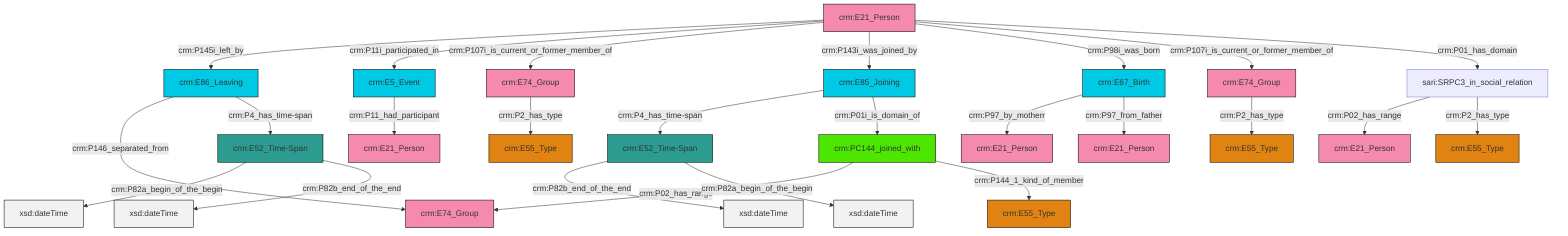 graph TD
classDef Literal fill:#f2f2f2,stroke:#000000;
classDef CRM_Entity fill:#FFFFFF,stroke:#000000;
classDef Temporal_Entity fill:#00C9E6, stroke:#000000;
classDef Type fill:#E18312, stroke:#000000;
classDef Time-Span fill:#2C9C91, stroke:#000000;
classDef Appellation fill:#FFEB7F, stroke:#000000;
classDef Place fill:#008836, stroke:#000000;
classDef Persistent_Item fill:#B266B2, stroke:#000000;
classDef Conceptual_Object fill:#FFD700, stroke:#000000;
classDef Physical_Thing fill:#D2B48C, stroke:#000000;
classDef Actor fill:#f58aad, stroke:#000000;
classDef PC_Classes fill:#4ce600, stroke:#000000;
classDef Multi fill:#cccccc,stroke:#000000;

0["crm:E86_Leaving"]:::Temporal_Entity -->|crm:P146_separated_from| 2["crm:E74_Group"]:::Actor
5["crm:E74_Group"]:::Actor -->|crm:P2_has_type| 6["crm:E55_Type"]:::Type
7["crm:PC144_joined_with"]:::PC_Classes -->|crm:P02_has_range| 2["crm:E74_Group"]:::Actor
8["crm:E85_Joining"]:::Temporal_Entity -->|crm:P4_has_time-span| 9["crm:E52_Time-Span"]:::Time-Span
9["crm:E52_Time-Span"]:::Time-Span -->|crm:P82b_end_of_the_end| 10[xsd:dateTime]:::Literal
9["crm:E52_Time-Span"]:::Time-Span -->|crm:P82a_begin_of_the_begin| 13[xsd:dateTime]:::Literal
19["crm:E52_Time-Span"]:::Time-Span -->|crm:P82a_begin_of_the_begin| 20[xsd:dateTime]:::Literal
21["sari:SRPC3_in_social_relation"]:::Default -->|crm:P02_has_range| 22["crm:E21_Person"]:::Actor
23["crm:E21_Person"]:::Actor -->|crm:P145i_left_by| 0["crm:E86_Leaving"]:::Temporal_Entity
23["crm:E21_Person"]:::Actor -->|crm:P11i_participated_in| 30["crm:E5_Event"]:::Temporal_Entity
23["crm:E21_Person"]:::Actor -->|crm:P107i_is_current_or_former_member_of| 3["crm:E74_Group"]:::Actor
21["sari:SRPC3_in_social_relation"]:::Default -->|crm:P2_has_type| 28["crm:E55_Type"]:::Type
19["crm:E52_Time-Span"]:::Time-Span -->|crm:P82b_end_of_the_end| 33[xsd:dateTime]:::Literal
30["crm:E5_Event"]:::Temporal_Entity -->|crm:P11_had_participant| 11["crm:E21_Person"]:::Actor
23["crm:E21_Person"]:::Actor -->|crm:P143i_was_joined_by| 8["crm:E85_Joining"]:::Temporal_Entity
14["crm:E67_Birth"]:::Temporal_Entity -->|crm:P97_by_motherr| 31["crm:E21_Person"]:::Actor
23["crm:E21_Person"]:::Actor -->|crm:P98i_was_born| 14["crm:E67_Birth"]:::Temporal_Entity
3["crm:E74_Group"]:::Actor -->|crm:P2_has_type| 25["crm:E55_Type"]:::Type
23["crm:E21_Person"]:::Actor -->|crm:P107i_is_current_or_former_member_of| 5["crm:E74_Group"]:::Actor
8["crm:E85_Joining"]:::Temporal_Entity -->|crm:P01i_is_domain_of| 7["crm:PC144_joined_with"]:::PC_Classes
0["crm:E86_Leaving"]:::Temporal_Entity -->|crm:P4_has_time-span| 19["crm:E52_Time-Span"]:::Time-Span
7["crm:PC144_joined_with"]:::PC_Classes -->|crm:P144_1_kind_of_member| 17["crm:E55_Type"]:::Type
14["crm:E67_Birth"]:::Temporal_Entity -->|crm:P97_from_father| 45["crm:E21_Person"]:::Actor
23["crm:E21_Person"]:::Actor -->|crm:P01_has_domain| 21["sari:SRPC3_in_social_relation"]:::Default